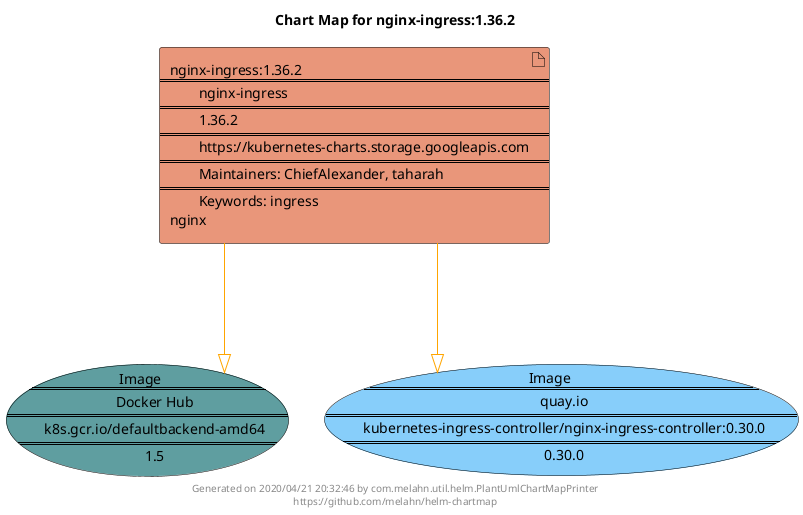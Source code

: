 @startuml
skinparam linetype ortho
skinparam backgroundColor white
skinparam usecaseBorderColor black
skinparam usecaseArrowColor LightSlateGray
skinparam artifactBorderColor black
skinparam artifactArrowColor LightSlateGray

title Chart Map for nginx-ingress:1.36.2

'There is one referenced Helm Chart
artifact "nginx-ingress:1.36.2\n====\n\tnginx-ingress\n====\n\t1.36.2\n====\n\thttps://kubernetes-charts.storage.googleapis.com\n====\n\tMaintainers: ChiefAlexander, taharah\n====\n\tKeywords: ingress\nnginx" as nginx_ingress_1_36_2 #DarkSalmon

'There are 2 referenced Docker Images
usecase "Image\n====\n\tDocker Hub\n====\n\tk8s.gcr.io/defaultbackend-amd64\n====\n\t1.5" as k8s_gcr_io_defaultbackend_amd64_1_5 #CadetBlue
usecase "Image\n====\n\tquay.io\n====\n\tkubernetes-ingress-controller/nginx-ingress-controller:0.30.0\n====\n\t0.30.0" as quay_io_kubernetes_ingress_controller_nginx_ingress_controller_0_30_0 #LightSkyBlue

'Chart Dependencies
nginx_ingress_1_36_2--[#orange]-|>k8s_gcr_io_defaultbackend_amd64_1_5
nginx_ingress_1_36_2--[#orange]-|>quay_io_kubernetes_ingress_controller_nginx_ingress_controller_0_30_0

center footer Generated on 2020/04/21 20:32:46 by com.melahn.util.helm.PlantUmlChartMapPrinter\nhttps://github.com/melahn/helm-chartmap
@enduml

